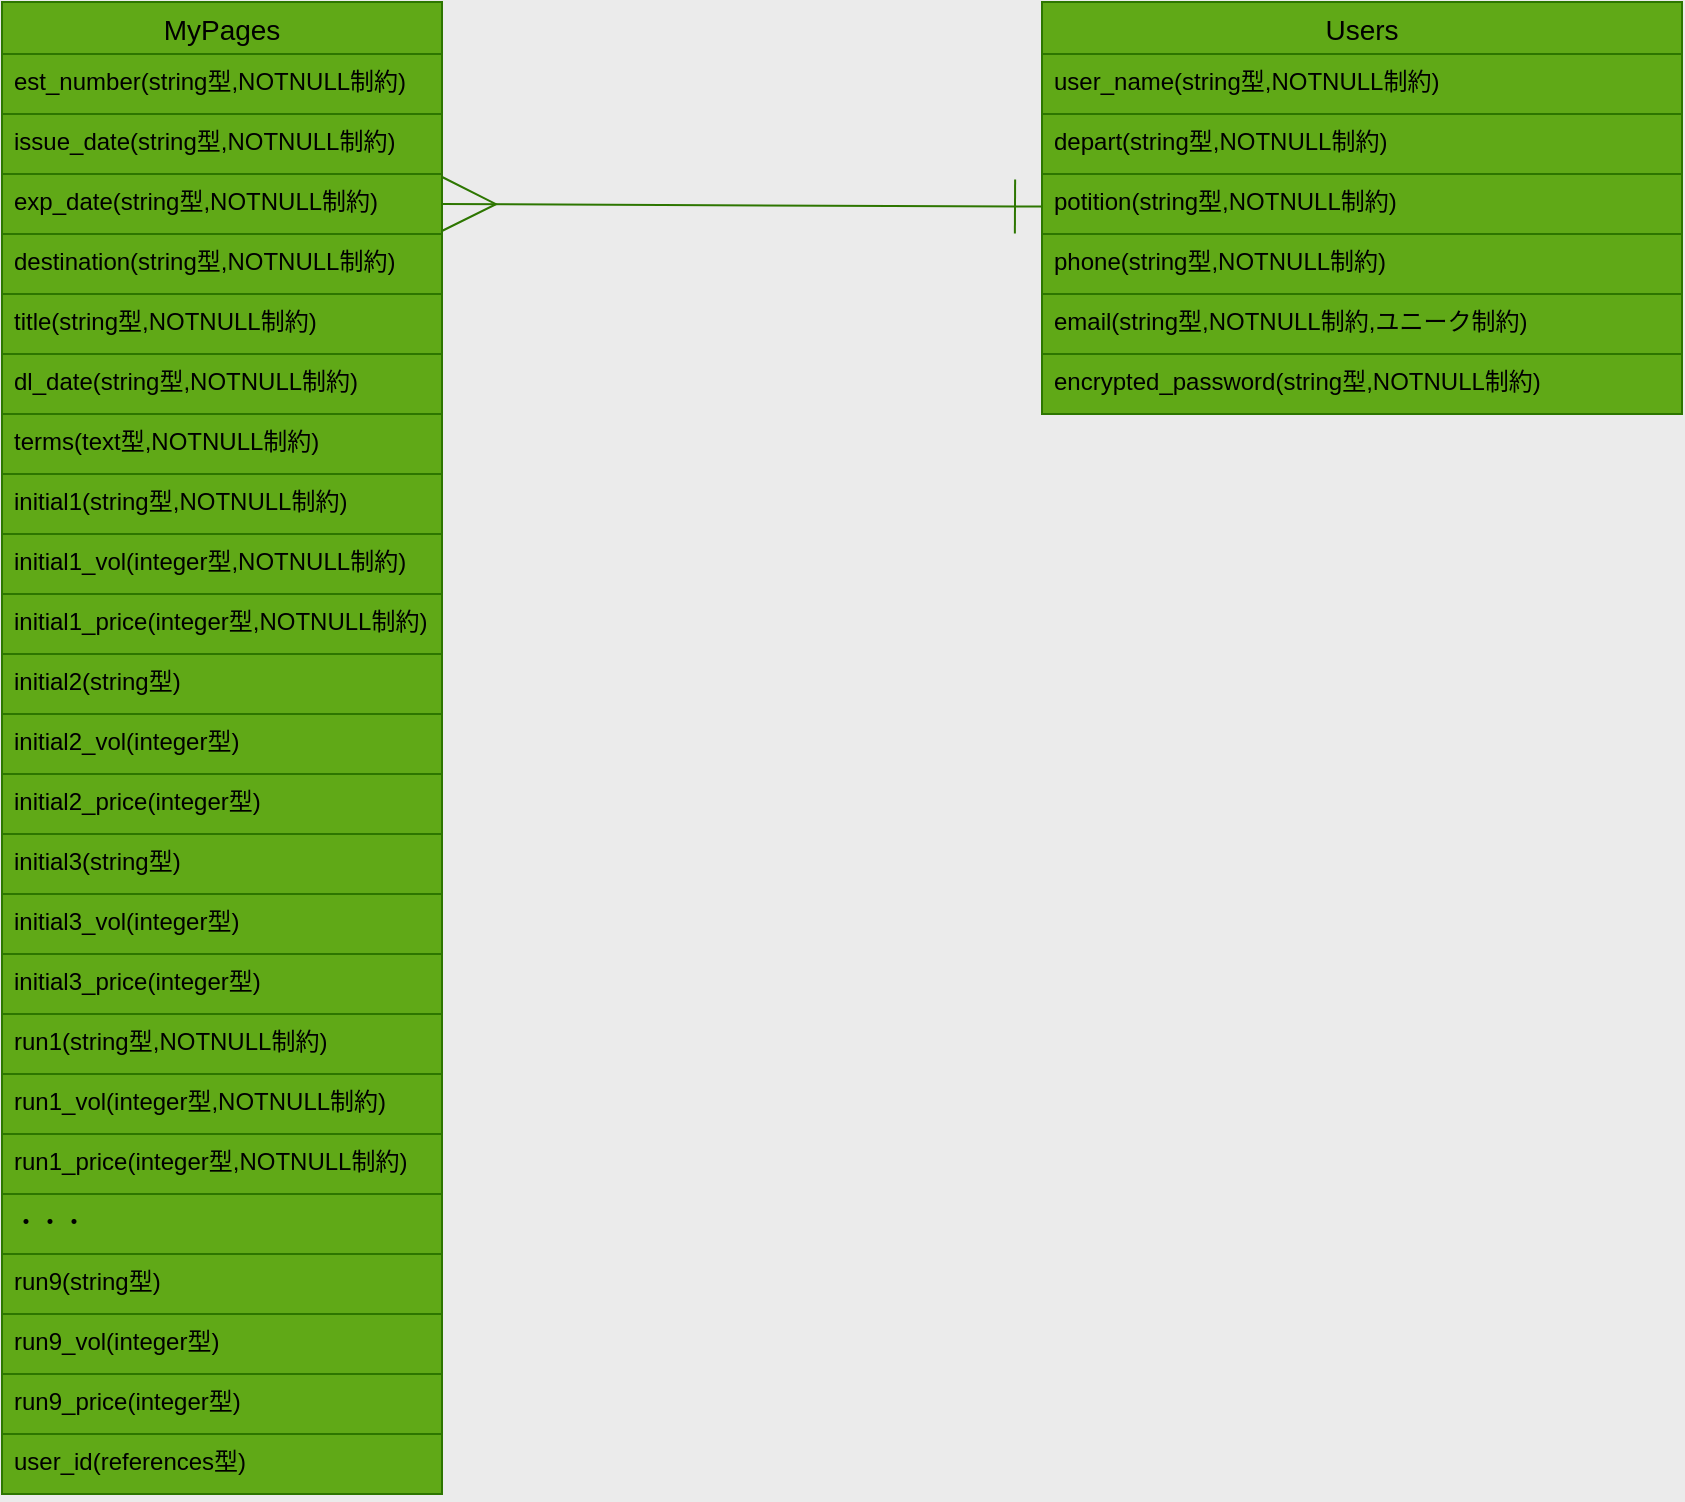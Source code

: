<mxfile>
    <diagram id="srL0h-sHy9Ppui1SwEiE" name="ページ1">
        <mxGraphModel dx="1704" dy="1107" grid="1" gridSize="10" guides="1" tooltips="1" connect="1" arrows="1" fold="1" page="1" pageScale="1" pageWidth="1654" pageHeight="1169" background="#EBEBEB" math="0" shadow="0">
            <root>
                <mxCell id="0"/>
                <mxCell id="1" parent="0"/>
                <mxCell id="79" style="edgeStyle=none;html=1;entryX=1;entryY=0.5;entryDx=0;entryDy=0;endArrow=ERmany;endFill=0;endSize=25;startArrow=ERone;startFill=0;startSize=25;fontColor=#000000;fillColor=#60a917;strokeColor=#2D7600;labelBorderColor=none;" parent="1" source="2" target="21" edge="1">
                    <mxGeometry relative="1" as="geometry">
                        <mxPoint x="680" y="190" as="targetPoint"/>
                    </mxGeometry>
                </mxCell>
                <mxCell id="2" value="Users" style="swimlane;fontStyle=0;childLayout=stackLayout;horizontal=1;startSize=26;horizontalStack=0;resizeParent=1;resizeParentMax=0;resizeLast=0;collapsible=1;marginBottom=0;align=center;fontSize=14;fillColor=#60a917;strokeColor=#2D7600;fontColor=#000000;labelBorderColor=none;" parent="1" vertex="1">
                    <mxGeometry x="970" y="79" width="320" height="206" as="geometry"/>
                </mxCell>
                <mxCell id="3" value="user_name(string型,NOTNULL制約)" style="text;spacingLeft=4;spacingRight=4;overflow=hidden;rotatable=0;points=[[0,0.5],[1,0.5]];portConstraint=eastwest;fontSize=12;fillColor=#60a917;strokeColor=#2D7600;fontColor=#000000;labelBorderColor=none;" parent="2" vertex="1">
                    <mxGeometry y="26" width="320" height="30" as="geometry"/>
                </mxCell>
                <mxCell id="4" value="depart(string型,NOTNULL制約)" style="text;spacingLeft=4;spacingRight=4;overflow=hidden;rotatable=0;points=[[0,0.5],[1,0.5]];portConstraint=eastwest;fontSize=12;fillColor=#60a917;strokeColor=#2D7600;fontColor=#000000;labelBorderColor=none;" parent="2" vertex="1">
                    <mxGeometry y="56" width="320" height="30" as="geometry"/>
                </mxCell>
                <mxCell id="5" value="potition(string型,NOTNULL制約)" style="text;spacingLeft=4;spacingRight=4;overflow=hidden;rotatable=0;points=[[0,0.5],[1,0.5]];portConstraint=eastwest;fontSize=12;fillColor=#60a917;strokeColor=#2D7600;fontColor=#000000;labelBorderColor=none;" parent="2" vertex="1">
                    <mxGeometry y="86" width="320" height="30" as="geometry"/>
                </mxCell>
                <mxCell id="6" value="phone(string型,NOTNULL制約)" style="text;spacingLeft=4;spacingRight=4;overflow=hidden;rotatable=0;points=[[0,0.5],[1,0.5]];portConstraint=eastwest;fontSize=12;fillColor=#60a917;strokeColor=#2D7600;fontColor=#000000;labelBorderColor=none;" parent="2" vertex="1">
                    <mxGeometry y="116" width="320" height="30" as="geometry"/>
                </mxCell>
                <mxCell id="9" value="email(string型,NOTNULL制約,ユニーク制約)" style="text;spacingLeft=4;spacingRight=4;overflow=hidden;rotatable=0;points=[[0,0.5],[1,0.5]];portConstraint=eastwest;fontSize=12;fillColor=#60a917;strokeColor=#2D7600;fontColor=#000000;labelBorderColor=none;" parent="2" vertex="1">
                    <mxGeometry y="146" width="320" height="30" as="geometry"/>
                </mxCell>
                <mxCell id="10" value="encrypted_password(string型,NOTNULL制約)" style="text;spacingLeft=4;spacingRight=4;overflow=hidden;rotatable=0;points=[[0,0.5],[1,0.5]];portConstraint=eastwest;fontSize=12;fillColor=#60a917;strokeColor=#2D7600;fontColor=#000000;labelBorderColor=none;" parent="2" vertex="1">
                    <mxGeometry y="176" width="320" height="30" as="geometry"/>
                </mxCell>
                <mxCell id="18" value="MyPages" style="swimlane;fontStyle=0;childLayout=stackLayout;horizontal=1;startSize=26;horizontalStack=0;resizeParent=1;resizeParentMax=0;resizeLast=0;collapsible=1;marginBottom=0;align=center;fontSize=14;fillColor=#60a917;strokeColor=#2D7600;fontColor=#000000;labelBorderColor=none;" parent="1" vertex="1">
                    <mxGeometry x="450" y="79" width="220" height="746" as="geometry"/>
                </mxCell>
                <mxCell id="19" value="est_number(string型,NOTNULL制約)" style="text;spacingLeft=4;spacingRight=4;overflow=hidden;rotatable=0;points=[[0,0.5],[1,0.5]];portConstraint=eastwest;fontSize=12;fillColor=#60a917;strokeColor=#2D7600;fontColor=#000000;labelBorderColor=none;" parent="18" vertex="1">
                    <mxGeometry y="26" width="220" height="30" as="geometry"/>
                </mxCell>
                <mxCell id="20" value="issue_date(string型,NOTNULL制約)" style="text;spacingLeft=4;spacingRight=4;overflow=hidden;rotatable=0;points=[[0,0.5],[1,0.5]];portConstraint=eastwest;fontSize=12;fillColor=#60a917;strokeColor=#2D7600;fontColor=#000000;labelBorderColor=none;" parent="18" vertex="1">
                    <mxGeometry y="56" width="220" height="30" as="geometry"/>
                </mxCell>
                <mxCell id="21" value="exp_date(string型,NOTNULL制約)" style="text;spacingLeft=4;spacingRight=4;overflow=hidden;rotatable=0;points=[[0,0.5],[1,0.5]];portConstraint=eastwest;fontSize=12;fillColor=#60a917;strokeColor=#2D7600;fontColor=#000000;labelBorderColor=none;" parent="18" vertex="1">
                    <mxGeometry y="86" width="220" height="30" as="geometry"/>
                </mxCell>
                <mxCell id="22" value="destination(string型,NOTNULL制約)" style="text;spacingLeft=4;spacingRight=4;overflow=hidden;rotatable=0;points=[[0,0.5],[1,0.5]];portConstraint=eastwest;fontSize=12;fillColor=#60a917;strokeColor=#2D7600;fontColor=#000000;labelBorderColor=none;" parent="18" vertex="1">
                    <mxGeometry y="116" width="220" height="30" as="geometry"/>
                </mxCell>
                <mxCell id="23" value="title(string型,NOTNULL制約)" style="text;spacingLeft=4;spacingRight=4;overflow=hidden;rotatable=0;points=[[0,0.5],[1,0.5]];portConstraint=eastwest;fontSize=12;fillColor=#60a917;strokeColor=#2D7600;fontColor=#000000;labelBorderColor=none;" parent="18" vertex="1">
                    <mxGeometry y="146" width="220" height="30" as="geometry"/>
                </mxCell>
                <mxCell id="24" value="dl_date(string型,NOTNULL制約)" style="text;spacingLeft=4;spacingRight=4;overflow=hidden;rotatable=0;points=[[0,0.5],[1,0.5]];portConstraint=eastwest;fontSize=12;fillColor=#60a917;strokeColor=#2D7600;fontColor=#000000;labelBorderColor=none;" parent="18" vertex="1">
                    <mxGeometry y="176" width="220" height="30" as="geometry"/>
                </mxCell>
                <mxCell id="60" value="terms(text型,NOTNULL制約)" style="text;spacingLeft=4;spacingRight=4;overflow=hidden;rotatable=0;points=[[0,0.5],[1,0.5]];portConstraint=eastwest;fontSize=12;fillColor=#60a917;strokeColor=#2D7600;fontColor=#000000;labelBorderColor=none;" parent="18" vertex="1">
                    <mxGeometry y="206" width="220" height="30" as="geometry"/>
                </mxCell>
                <mxCell id="61" value="initial1(string型,NOTNULL制約)" style="text;spacingLeft=4;spacingRight=4;overflow=hidden;rotatable=0;points=[[0,0.5],[1,0.5]];portConstraint=eastwest;fontSize=12;fillColor=#60a917;strokeColor=#2D7600;fontColor=#000000;labelBorderColor=none;" parent="18" vertex="1">
                    <mxGeometry y="236" width="220" height="30" as="geometry"/>
                </mxCell>
                <mxCell id="62" value="initial1_vol(integer型,NOTNULL制約)" style="text;spacingLeft=4;spacingRight=4;overflow=hidden;rotatable=0;points=[[0,0.5],[1,0.5]];portConstraint=eastwest;fontSize=12;fillColor=#60a917;strokeColor=#2D7600;fontColor=#000000;labelBorderColor=none;" parent="18" vertex="1">
                    <mxGeometry y="266" width="220" height="30" as="geometry"/>
                </mxCell>
                <mxCell id="63" value="initial1_price(integer型,NOTNULL制約)" style="text;spacingLeft=4;spacingRight=4;overflow=hidden;rotatable=0;points=[[0,0.5],[1,0.5]];portConstraint=eastwest;fontSize=12;fillColor=#60a917;strokeColor=#2D7600;fontColor=#000000;labelBorderColor=none;" parent="18" vertex="1">
                    <mxGeometry y="296" width="220" height="30" as="geometry"/>
                </mxCell>
                <mxCell id="64" value="initial2(string型)&#10;" style="text;spacingLeft=4;spacingRight=4;overflow=hidden;rotatable=0;points=[[0,0.5],[1,0.5]];portConstraint=eastwest;fontSize=12;fillColor=#60a917;strokeColor=#2D7600;fontColor=#000000;labelBorderColor=none;" parent="18" vertex="1">
                    <mxGeometry y="326" width="220" height="30" as="geometry"/>
                </mxCell>
                <mxCell id="65" value="initial2_vol(integer型)" style="text;spacingLeft=4;spacingRight=4;overflow=hidden;rotatable=0;points=[[0,0.5],[1,0.5]];portConstraint=eastwest;fontSize=12;fillColor=#60a917;strokeColor=#2D7600;fontColor=#000000;labelBorderColor=none;" parent="18" vertex="1">
                    <mxGeometry y="356" width="220" height="30" as="geometry"/>
                </mxCell>
                <mxCell id="66" value="initial2_price(integer型)" style="text;spacingLeft=4;spacingRight=4;overflow=hidden;rotatable=0;points=[[0,0.5],[1,0.5]];portConstraint=eastwest;fontSize=12;fillColor=#60a917;strokeColor=#2D7600;fontColor=#000000;labelBorderColor=none;" parent="18" vertex="1">
                    <mxGeometry y="386" width="220" height="30" as="geometry"/>
                </mxCell>
                <mxCell id="67" value="initial3(string型)" style="text;spacingLeft=4;spacingRight=4;overflow=hidden;rotatable=0;points=[[0,0.5],[1,0.5]];portConstraint=eastwest;fontSize=12;fillColor=#60a917;strokeColor=#2D7600;fontColor=#000000;labelBorderColor=none;" parent="18" vertex="1">
                    <mxGeometry y="416" width="220" height="30" as="geometry"/>
                </mxCell>
                <mxCell id="68" value="initial3_vol(integer型)" style="text;spacingLeft=4;spacingRight=4;overflow=hidden;rotatable=0;points=[[0,0.5],[1,0.5]];portConstraint=eastwest;fontSize=12;fillColor=#60a917;strokeColor=#2D7600;fontColor=#000000;labelBorderColor=none;" parent="18" vertex="1">
                    <mxGeometry y="446" width="220" height="30" as="geometry"/>
                </mxCell>
                <mxCell id="69" value="initial3_price(integer型)" style="text;spacingLeft=4;spacingRight=4;overflow=hidden;rotatable=0;points=[[0,0.5],[1,0.5]];portConstraint=eastwest;fontSize=12;fillColor=#60a917;strokeColor=#2D7600;fontColor=#000000;labelBorderColor=none;" parent="18" vertex="1">
                    <mxGeometry y="476" width="220" height="30" as="geometry"/>
                </mxCell>
                <mxCell id="70" value="run1(string型,NOTNULL制約)" style="text;spacingLeft=4;spacingRight=4;overflow=hidden;rotatable=0;points=[[0,0.5],[1,0.5]];portConstraint=eastwest;fontSize=12;fillColor=#60a917;strokeColor=#2D7600;fontColor=#000000;labelBorderColor=none;" parent="18" vertex="1">
                    <mxGeometry y="506" width="220" height="30" as="geometry"/>
                </mxCell>
                <mxCell id="71" value="run1_vol(integer型,NOTNULL制約)" style="text;spacingLeft=4;spacingRight=4;overflow=hidden;rotatable=0;points=[[0,0.5],[1,0.5]];portConstraint=eastwest;fontSize=12;fillColor=#60a917;strokeColor=#2D7600;fontColor=#000000;labelBorderColor=none;" parent="18" vertex="1">
                    <mxGeometry y="536" width="220" height="30" as="geometry"/>
                </mxCell>
                <mxCell id="72" value="run1_price(integer型,NOTNULL制約)" style="text;spacingLeft=4;spacingRight=4;overflow=hidden;rotatable=0;points=[[0,0.5],[1,0.5]];portConstraint=eastwest;fontSize=12;fillColor=#60a917;strokeColor=#2D7600;fontColor=#000000;labelBorderColor=none;" parent="18" vertex="1">
                    <mxGeometry y="566" width="220" height="30" as="geometry"/>
                </mxCell>
                <mxCell id="74" value="・・・" style="text;spacingLeft=4;spacingRight=4;overflow=hidden;rotatable=0;points=[[0,0.5],[1,0.5]];portConstraint=eastwest;fontSize=12;fillColor=#60a917;strokeColor=#2D7600;fontColor=#000000;labelBorderColor=none;" parent="18" vertex="1">
                    <mxGeometry y="596" width="220" height="30" as="geometry"/>
                </mxCell>
                <mxCell id="75" value="run9(string型)" style="text;spacingLeft=4;spacingRight=4;overflow=hidden;rotatable=0;points=[[0,0.5],[1,0.5]];portConstraint=eastwest;fontSize=12;fillColor=#60a917;strokeColor=#2D7600;fontColor=#000000;labelBorderColor=none;" parent="18" vertex="1">
                    <mxGeometry y="626" width="220" height="30" as="geometry"/>
                </mxCell>
                <mxCell id="76" value="run9_vol(integer型)" style="text;spacingLeft=4;spacingRight=4;overflow=hidden;rotatable=0;points=[[0,0.5],[1,0.5]];portConstraint=eastwest;fontSize=12;fillColor=#60a917;strokeColor=#2D7600;fontColor=#000000;labelBorderColor=none;" parent="18" vertex="1">
                    <mxGeometry y="656" width="220" height="30" as="geometry"/>
                </mxCell>
                <mxCell id="77" value="run9_price(integer型)" style="text;spacingLeft=4;spacingRight=4;overflow=hidden;rotatable=0;points=[[0,0.5],[1,0.5]];portConstraint=eastwest;fontSize=12;fillColor=#60a917;strokeColor=#2D7600;fontColor=#000000;labelBorderColor=none;" parent="18" vertex="1">
                    <mxGeometry y="686" width="220" height="30" as="geometry"/>
                </mxCell>
                <mxCell id="80" value="user_id(references型)" style="text;spacingLeft=4;spacingRight=4;overflow=hidden;rotatable=0;points=[[0,0.5],[1,0.5]];portConstraint=eastwest;fontSize=12;fillColor=#60a917;strokeColor=#2D7600;fontColor=#000000;labelBorderColor=none;" parent="18" vertex="1">
                    <mxGeometry y="716" width="220" height="30" as="geometry"/>
                </mxCell>
            </root>
        </mxGraphModel>
    </diagram>
</mxfile>